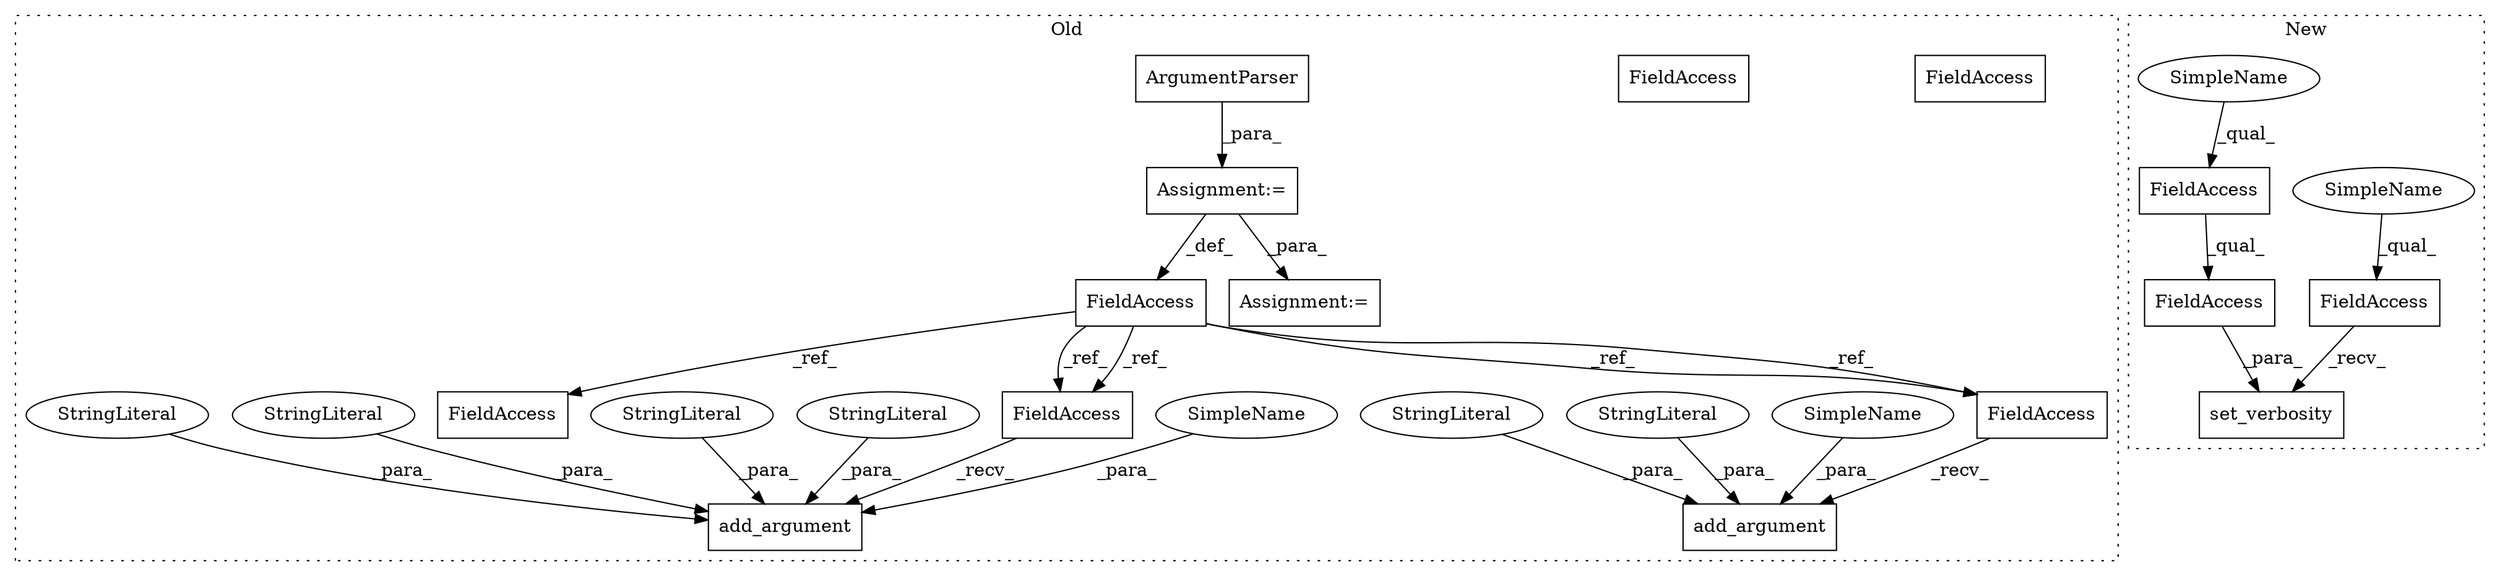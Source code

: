 digraph G {
subgraph cluster0 {
1 [label="add_argument" a="32" s="12165,12321" l="13,1" shape="box"];
5 [label="FieldAccess" a="22" s="12118" l="6" shape="box"];
6 [label="StringLiteral" a="45" s="12315" l="6" shape="ellipse"];
7 [label="StringLiteral" a="45" s="12226" l="88" shape="ellipse"];
8 [label="add_argument" a="32" s="12337,12490" l="13,1" shape="box"];
9 [label="FieldAccess" a="22" s="12499" l="6" shape="box"];
11 [label="FieldAccess" a="22" s="12330" l="6" shape="box"];
12 [label="FieldAccess" a="22" s="12158" l="6" shape="box"];
13 [label="StringLiteral" a="45" s="12362" l="5" shape="ellipse"];
14 [label="StringLiteral" a="45" s="12484" l="6" shape="ellipse"];
15 [label="StringLiteral" a="45" s="12375" l="25" shape="ellipse"];
16 [label="StringLiteral" a="45" s="12350" l="11" shape="ellipse"];
17 [label="Assignment:=" a="7" s="12124" l="1" shape="box"];
18 [label="Assignment:=" a="7" s="12704" l="2" shape="box"];
19 [label="ArgumentParser" a="32" s="12134" l="16" shape="box"];
20 [label="FieldAccess" a="22" s="12330" l="6" shape="box"];
21 [label="FieldAccess" a="22" s="12158" l="6" shape="box"];
22 [label="SimpleName" a="42" s="12197" l="6" shape="ellipse"];
23 [label="SimpleName" a="42" s="12368" l="6" shape="ellipse"];
label = "Old";
style="dotted";
}
subgraph cluster1 {
2 [label="set_verbosity" a="32" s="12530,12567" l="14,1" shape="box"];
3 [label="FieldAccess" a="22" s="12511" l="18" shape="box"];
4 [label="FieldAccess" a="22" s="12544" l="18" shape="box"];
10 [label="FieldAccess" a="22" s="12544" l="23" shape="box"];
24 [label="SimpleName" a="42" s="12511" l="10" shape="ellipse"];
25 [label="SimpleName" a="42" s="12544" l="10" shape="ellipse"];
label = "New";
style="dotted";
}
3 -> 2 [label="_recv_"];
4 -> 10 [label="_qual_"];
5 -> 20 [label="_ref_"];
5 -> 21 [label="_ref_"];
5 -> 20 [label="_ref_"];
5 -> 9 [label="_ref_"];
5 -> 21 [label="_ref_"];
6 -> 1 [label="_para_"];
7 -> 1 [label="_para_"];
10 -> 2 [label="_para_"];
13 -> 8 [label="_para_"];
14 -> 8 [label="_para_"];
15 -> 8 [label="_para_"];
16 -> 8 [label="_para_"];
17 -> 18 [label="_para_"];
17 -> 5 [label="_def_"];
19 -> 17 [label="_para_"];
20 -> 8 [label="_recv_"];
21 -> 1 [label="_recv_"];
22 -> 1 [label="_para_"];
23 -> 8 [label="_para_"];
24 -> 3 [label="_qual_"];
25 -> 4 [label="_qual_"];
}